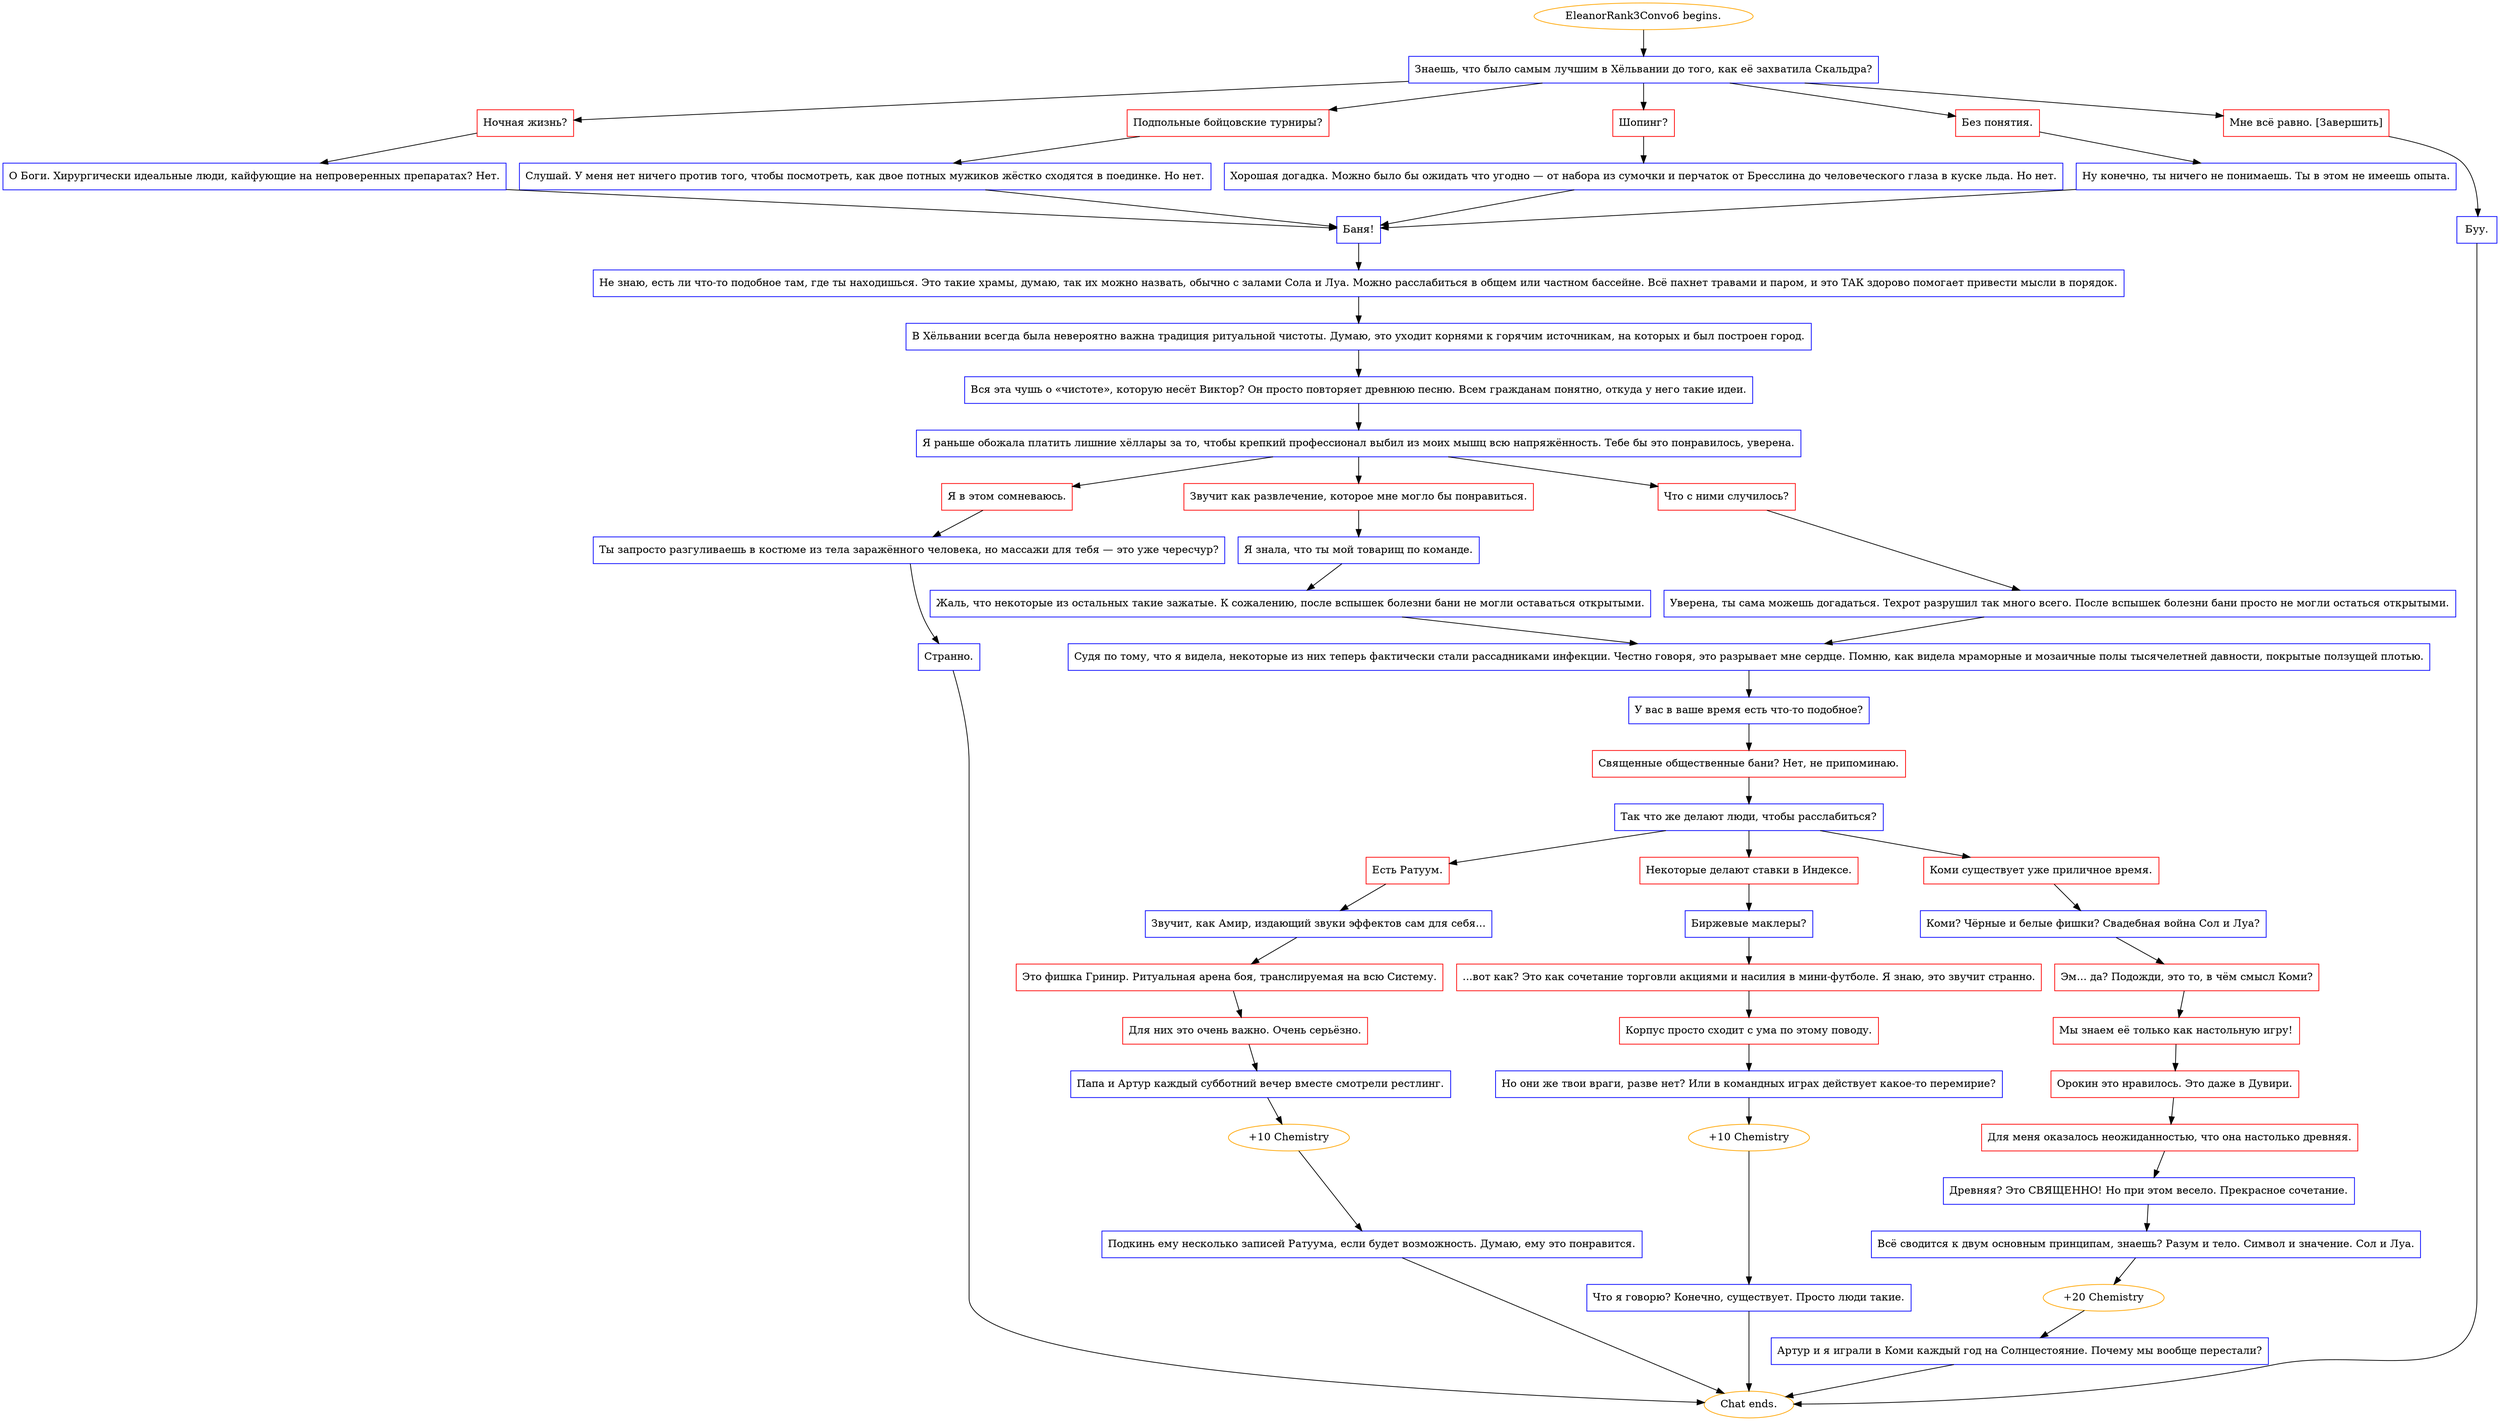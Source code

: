 digraph {
	"EleanorRank3Convo6 begins." [color=orange];
		"EleanorRank3Convo6 begins." -> j4128055923;
	j4128055923 [label="Знаешь, что было самым лучшим в Хёльвании до того, как её захватила Скальдра?",shape=box,color=blue];
		j4128055923 -> j3736822431;
		j4128055923 -> j1532158566;
		j4128055923 -> j3536759557;
		j4128055923 -> j3312112720;
		j4128055923 -> j3946546193;
	j3736822431 [label="Ночная жизнь?",shape=box,color=red];
		j3736822431 -> j2232166605;
	j1532158566 [label="Подпольные бойцовские турниры?",shape=box,color=red];
		j1532158566 -> j93114833;
	j3536759557 [label="Шопинг?",shape=box,color=red];
		j3536759557 -> j2648944434;
	j3312112720 [label="Без понятия.",shape=box,color=red];
		j3312112720 -> j4075393902;
	j3946546193 [label="Мне всё равно. [Завершить]",shape=box,color=red];
		j3946546193 -> j4270949709;
	j2232166605 [label="О Боги. Хирургически идеальные люди, кайфующие на непроверенных препаратах? Нет.",shape=box,color=blue];
		j2232166605 -> j1682622376;
	j93114833 [label="Слушай. У меня нет ничего против того, чтобы посмотреть, как двое потных мужиков жёстко сходятся в поединке. Но нет.",shape=box,color=blue];
		j93114833 -> j1682622376;
	j2648944434 [label="Хорошая догадка. Можно было бы ожидать что угодно — от набора из сумочки и перчаток от Бресслина до человеческого глаза в куске льда. Но нет.",shape=box,color=blue];
		j2648944434 -> j1682622376;
	j4075393902 [label="Ну конечно, ты ничего не понимаешь. Ты в этом не имеешь опыта.",shape=box,color=blue];
		j4075393902 -> j1682622376;
	j4270949709 [label="Буу.",shape=box,color=blue];
		j4270949709 -> "Chat ends.";
	j1682622376 [label="Баня!",shape=box,color=blue];
		j1682622376 -> j1464823521;
	"Chat ends." [color=orange];
	j1464823521 [label="Не знаю, есть ли что-то подобное там, где ты находишься. Это такие храмы, думаю, так их можно назвать, обычно с залами Сола и Луа. Можно расслабиться в общем или частном бассейне. Всё пахнет травами и паром, и это ТАК здорово помогает привести мысли в порядок.",shape=box,color=blue];
		j1464823521 -> j2136031556;
	j2136031556 [label="В Хёльвании всегда была невероятно важна традиция ритуальной чистоты. Думаю, это уходит корнями к горячим источникам, на которых и был построен город.",shape=box,color=blue];
		j2136031556 -> j2387845905;
	j2387845905 [label="Вся эта чушь о «чистоте», которую несёт Виктор? Он просто повторяет древнюю песню. Всем гражданам понятно, откуда у него такие идеи.",shape=box,color=blue];
		j2387845905 -> j1102229164;
	j1102229164 [label="Я раньше обожала платить лишние хёллары за то, чтобы крепкий профессионал выбил из моих мышц всю напряжённость. Тебе бы это понравилось, уверена.",shape=box,color=blue];
		j1102229164 -> j3894628564;
		j1102229164 -> j76819963;
		j1102229164 -> j511534577;
	j3894628564 [label="Я в этом сомневаюсь.",shape=box,color=red];
		j3894628564 -> j2000349995;
	j76819963 [label="Звучит как развлечение, которое мне могло бы понравиться.",shape=box,color=red];
		j76819963 -> j2383084806;
	j511534577 [label="Что с ними случилось?",shape=box,color=red];
		j511534577 -> j1740534558;
	j2000349995 [label="Ты запросто разгуливаешь в костюме из тела заражённого человека, но массажи для тебя — это уже чересчур?",shape=box,color=blue];
		j2000349995 -> j826842822;
	j2383084806 [label="Я знала, что ты мой товарищ по команде.",shape=box,color=blue];
		j2383084806 -> j3635661957;
	j1740534558 [label="Уверена, ты сама можешь догадаться. Техрот разрушил так много всего. После вспышек болезни бани просто не могли остаться открытыми.",shape=box,color=blue];
		j1740534558 -> j2869316205;
	j826842822 [label="Странно.",shape=box,color=blue];
		j826842822 -> "Chat ends.";
	j3635661957 [label="Жаль, что некоторые из остальных такие зажатые. К сожалению, после вспышек болезни бани не могли оставаться открытыми.",shape=box,color=blue];
		j3635661957 -> j2869316205;
	j2869316205 [label="Судя по тому, что я видела, некоторые из них теперь фактически стали рассадниками инфекции. Честно говоря, это разрывает мне сердце. Помню, как видела мраморные и мозаичные полы тысячелетней давности, покрытые ползущей плотью.",shape=box,color=blue];
		j2869316205 -> j3160447652;
	j3160447652 [label="У вас в ваше время есть что-то подобное?",shape=box,color=blue];
		j3160447652 -> j1184586204;
	j1184586204 [label="Священные общественные бани? Нет, не припоминаю.",shape=box,color=red];
		j1184586204 -> j1263938107;
	j1263938107 [label="Так что же делают люди, чтобы расслабиться?",shape=box,color=blue];
		j1263938107 -> j229814012;
		j1263938107 -> j735739614;
		j1263938107 -> j2610696406;
	j229814012 [label="Есть Ратуум.",shape=box,color=red];
		j229814012 -> j2744741319;
	j735739614 [label="Некоторые делают ставки в Индексе.",shape=box,color=red];
		j735739614 -> j2183356436;
	j2610696406 [label="Коми существует уже приличное время.",shape=box,color=red];
		j2610696406 -> j1449791201;
	j2744741319 [label="Звучит, как Амир, издающий звуки эффектов сам для себя...",shape=box,color=blue];
		j2744741319 -> j1854669127;
	j2183356436 [label="Биржевые маклеры?",shape=box,color=blue];
		j2183356436 -> j2212223530;
	j1449791201 [label="Коми? Чёрные и белые фишки? Свадебная война Сол и Луа?",shape=box,color=blue];
		j1449791201 -> j3533446043;
	j1854669127 [label="Это фишка Гринир. Ритуальная арена боя, транслируемая на всю Систему.",shape=box,color=red];
		j1854669127 -> j8449800;
	j2212223530 [label="...вот как? Это как сочетание торговли акциями и насилия в мини-футболе. Я знаю, это звучит странно.",shape=box,color=red];
		j2212223530 -> j2657551914;
	j3533446043 [label="Эм... да? Подожди, это то, в чём смысл Коми?",shape=box,color=red];
		j3533446043 -> j3600413011;
	j8449800 [label="Для них это очень важно. Очень серьёзно.",shape=box,color=red];
		j8449800 -> j2244840699;
	j2657551914 [label="Корпус просто сходит с ума по этому поводу.",shape=box,color=red];
		j2657551914 -> j3442254326;
	j3600413011 [label="Мы знаем её только как настольную игру!",shape=box,color=red];
		j3600413011 -> j2346705099;
	j2244840699 [label="Папа и Артур каждый субботний вечер вместе смотрели рестлинг.",shape=box,color=blue];
		j2244840699 -> j3001187500;
	j3442254326 [label="Но они же твои враги, разве нет? Или в командных играх действует какое-то перемирие?",shape=box,color=blue];
		j3442254326 -> j1979804907;
	j2346705099 [label="Орокин это нравилось. Это даже в Дувири.",shape=box,color=red];
		j2346705099 -> j1865156121;
	j3001187500 [label="+10 Chemistry",color=orange];
		j3001187500 -> j3949318794;
	j1979804907 [label="+10 Chemistry",color=orange];
		j1979804907 -> j2322736828;
	j1865156121 [label="Для меня оказалось неожиданностью, что она настолько древняя.",shape=box,color=red];
		j1865156121 -> j225429171;
	j3949318794 [label="Подкинь ему несколько записей Ратуума, если будет возможность. Думаю, ему это понравится.",shape=box,color=blue];
		j3949318794 -> "Chat ends.";
	j2322736828 [label="Что я говорю? Конечно, существует. Просто люди такие.",shape=box,color=blue];
		j2322736828 -> "Chat ends.";
	j225429171 [label="Древняя? Это СВЯЩЕННО! Но при этом весело. Прекрасное сочетание.",shape=box,color=blue];
		j225429171 -> j1630329911;
	j1630329911 [label="Всё сводится к двум основным принципам, знаешь? Разум и тело. Символ и значение. Сол и Луа.",shape=box,color=blue];
		j1630329911 -> j4211479418;
	j4211479418 [label="+20 Chemistry",color=orange];
		j4211479418 -> j1224343731;
	j1224343731 [label="Артур и я играли в Коми каждый год на Солнцестояние. Почему мы вообще перестали?",shape=box,color=blue];
		j1224343731 -> "Chat ends.";
}